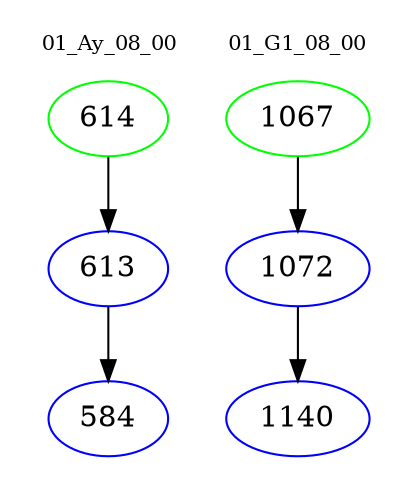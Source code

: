 digraph{
subgraph cluster_0 {
color = white
label = "01_Ay_08_00";
fontsize=10;
T0_614 [label="614", color="green"]
T0_614 -> T0_613 [color="black"]
T0_613 [label="613", color="blue"]
T0_613 -> T0_584 [color="black"]
T0_584 [label="584", color="blue"]
}
subgraph cluster_1 {
color = white
label = "01_G1_08_00";
fontsize=10;
T1_1067 [label="1067", color="green"]
T1_1067 -> T1_1072 [color="black"]
T1_1072 [label="1072", color="blue"]
T1_1072 -> T1_1140 [color="black"]
T1_1140 [label="1140", color="blue"]
}
}
